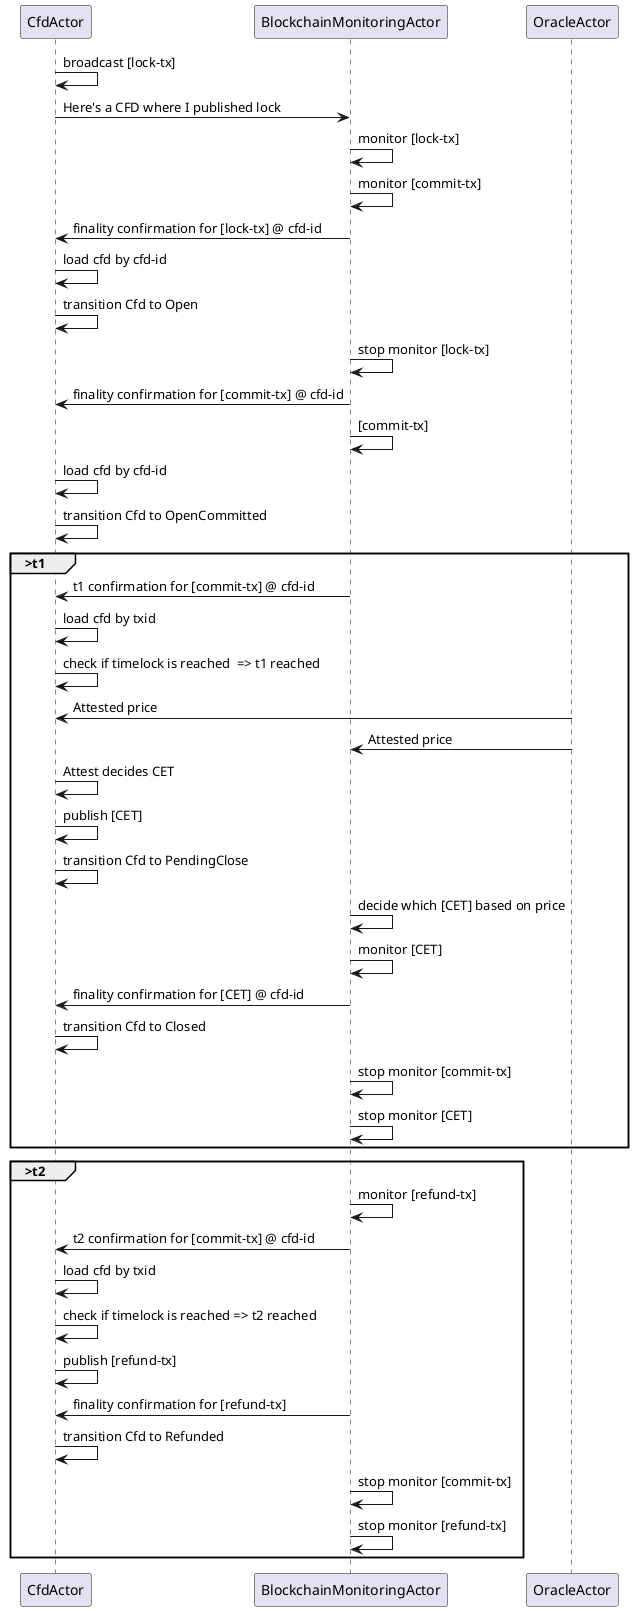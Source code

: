 @startuml

participant CfdActor as CA
participant BlockchainMonitoringActor as BMA

CA -> CA: broadcast [lock-tx]
CA -> BMA: Here's a CFD where I published lock

BMA -> BMA: monitor [lock-tx]
BMA -> BMA: monitor [commit-tx]

BMA -> CA: finality confirmation for [lock-tx] @ cfd-id
CA -> CA: load cfd by cfd-id
CA -> CA: transition Cfd to Open
'CA -> BMA: Unsubscribe [lock-tx]
BMA -> BMA: stop monitor [lock-tx]

BMA -> CA: finality confirmation for [commit-tx] @ cfd-id
BMA -> BMA: [commit-tx]
CA -> CA: load cfd by cfd-id
CA -> CA: transition Cfd to OpenCommitted

group >t1
BMA -> CA: t1 confirmation for [commit-tx] @ cfd-id
CA -> CA: load cfd by txid
CA -> CA: check if timelock is reached  => t1 reached
OracleActor -> CA: Attested price
OracleActor -> BMA: Attested price
CA -> CA: Attest decides CET
CA -> CA: publish [CET]
CA -> CA: transition Cfd to PendingClose
BMA -> BMA: decide which [CET] based on price
BMA -> BMA: monitor [CET]
BMA -> CA: finality confirmation for [CET] @ cfd-id
CA -> CA: transition Cfd to Closed
BMA -> BMA: stop monitor [commit-tx]
BMA -> BMA: stop monitor [CET]
end group

group >t2
BMA -> BMA: monitor [refund-tx]
BMA -> CA: t2 confirmation for [commit-tx] @ cfd-id
CA -> CA: load cfd by txid
CA -> CA: check if timelock is reached => t2 reached
CA -> CA: publish [refund-tx]
BMA -> CA: finality confirmation for [refund-tx]
CA -> CA: transition Cfd to Refunded
BMA -> BMA: stop monitor [commit-tx]
BMA -> BMA: stop monitor [refund-tx]
end group



@enduml
